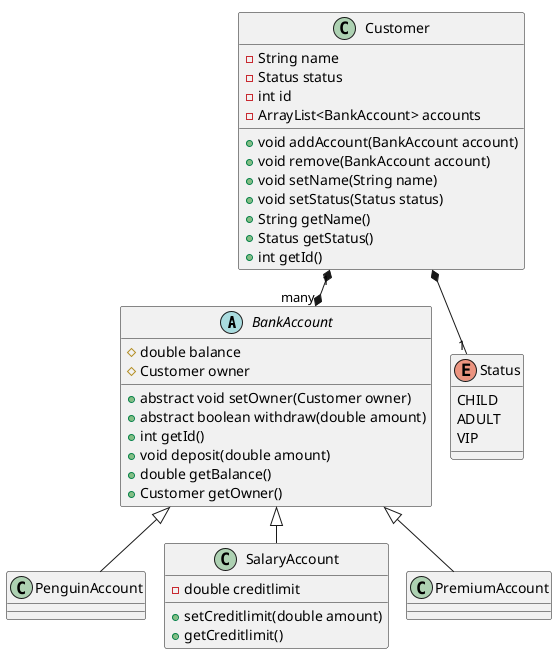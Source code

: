 @startuml
!pragma layout smetana
'https://plantuml.com/class-diagram

abstract class BankAccount{
    # double balance
    # Customer owner

    + abstract void setOwner(Customer owner)
    + abstract boolean withdraw(double amount)
    + int getId()
    + void deposit(double amount)
    + double getBalance()
    + Customer getOwner()
}
class PenguinAccount
class SalaryAccount{
    - double creditlimit
    + setCreditlimit(double amount)
    + getCreditlimit()
}
class PremiumAccount

class Customer{
    - String name
    - Status status
    - int id
    - ArrayList<BankAccount> accounts
   + void addAccount(BankAccount account)
   + void remove(BankAccount account)
   + void setName(String name)
   + void setStatus(Status status)
   + String getName()
   + Status getStatus()
   + int getId()
}

enum Status{
    CHILD
    ADULT
    VIP
}

BankAccount <|-- PenguinAccount
BankAccount <|-- SalaryAccount
BankAccount <|-- PremiumAccount

Customer "1"*--* "many"BankAccount
Customer  *-- "1" Status



@enduml
